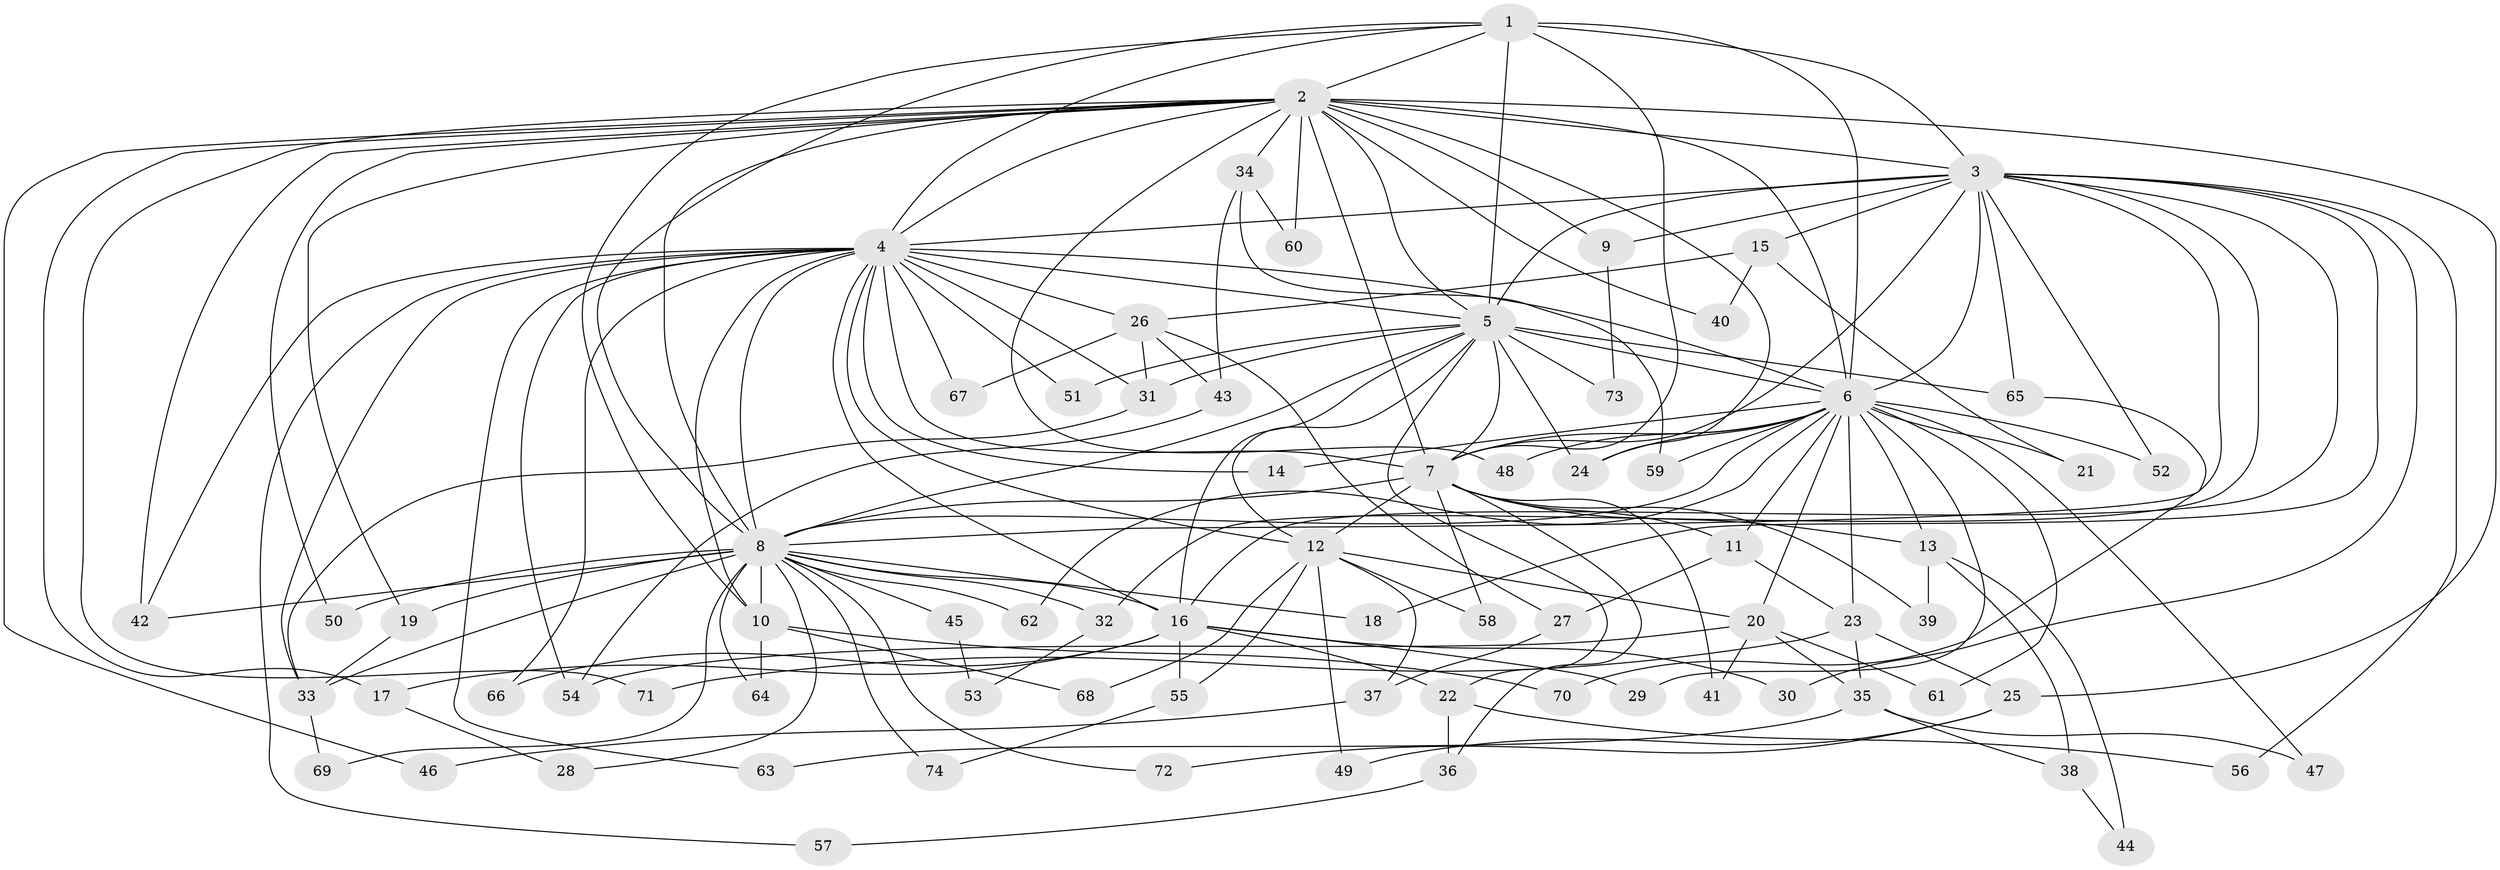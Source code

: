 // original degree distribution, {21: 0.019417475728155338, 14: 0.009708737864077669, 20: 0.009708737864077669, 15: 0.009708737864077669, 10: 0.009708737864077669, 27: 0.009708737864077669, 18: 0.009708737864077669, 23: 0.009708737864077669, 28: 0.009708737864077669, 3: 0.1941747572815534, 6: 0.02912621359223301, 4: 0.04854368932038835, 7: 0.019417475728155338, 2: 0.5436893203883495, 5: 0.05825242718446602, 11: 0.009708737864077669}
// Generated by graph-tools (version 1.1) at 2025/49/03/04/25 22:49:21]
// undirected, 74 vertices, 167 edges
graph export_dot {
  node [color=gray90,style=filled];
  1;
  2;
  3;
  4;
  5;
  6;
  7;
  8;
  9;
  10;
  11;
  12;
  13;
  14;
  15;
  16;
  17;
  18;
  19;
  20;
  21;
  22;
  23;
  24;
  25;
  26;
  27;
  28;
  29;
  30;
  31;
  32;
  33;
  34;
  35;
  36;
  37;
  38;
  39;
  40;
  41;
  42;
  43;
  44;
  45;
  46;
  47;
  48;
  49;
  50;
  51;
  52;
  53;
  54;
  55;
  56;
  57;
  58;
  59;
  60;
  61;
  62;
  63;
  64;
  65;
  66;
  67;
  68;
  69;
  70;
  71;
  72;
  73;
  74;
  1 -- 2 [weight=2.0];
  1 -- 3 [weight=1.0];
  1 -- 4 [weight=2.0];
  1 -- 5 [weight=10.0];
  1 -- 6 [weight=2.0];
  1 -- 7 [weight=2.0];
  1 -- 8 [weight=1.0];
  1 -- 10 [weight=1.0];
  2 -- 3 [weight=2.0];
  2 -- 4 [weight=4.0];
  2 -- 5 [weight=3.0];
  2 -- 6 [weight=2.0];
  2 -- 7 [weight=2.0];
  2 -- 8 [weight=2.0];
  2 -- 9 [weight=1.0];
  2 -- 17 [weight=1.0];
  2 -- 19 [weight=1.0];
  2 -- 24 [weight=1.0];
  2 -- 25 [weight=1.0];
  2 -- 34 [weight=2.0];
  2 -- 40 [weight=1.0];
  2 -- 42 [weight=1.0];
  2 -- 46 [weight=1.0];
  2 -- 48 [weight=1.0];
  2 -- 50 [weight=1.0];
  2 -- 60 [weight=1.0];
  2 -- 71 [weight=1.0];
  3 -- 4 [weight=2.0];
  3 -- 5 [weight=1.0];
  3 -- 6 [weight=2.0];
  3 -- 7 [weight=1.0];
  3 -- 8 [weight=1.0];
  3 -- 9 [weight=1.0];
  3 -- 15 [weight=1.0];
  3 -- 16 [weight=1.0];
  3 -- 18 [weight=1.0];
  3 -- 30 [weight=1.0];
  3 -- 32 [weight=1.0];
  3 -- 52 [weight=1.0];
  3 -- 56 [weight=1.0];
  3 -- 65 [weight=1.0];
  4 -- 5 [weight=2.0];
  4 -- 6 [weight=3.0];
  4 -- 7 [weight=2.0];
  4 -- 8 [weight=3.0];
  4 -- 10 [weight=1.0];
  4 -- 12 [weight=2.0];
  4 -- 14 [weight=1.0];
  4 -- 16 [weight=2.0];
  4 -- 26 [weight=1.0];
  4 -- 31 [weight=1.0];
  4 -- 33 [weight=1.0];
  4 -- 42 [weight=1.0];
  4 -- 51 [weight=1.0];
  4 -- 54 [weight=1.0];
  4 -- 57 [weight=1.0];
  4 -- 63 [weight=1.0];
  4 -- 66 [weight=1.0];
  4 -- 67 [weight=1.0];
  5 -- 6 [weight=2.0];
  5 -- 7 [weight=1.0];
  5 -- 8 [weight=2.0];
  5 -- 12 [weight=1.0];
  5 -- 16 [weight=2.0];
  5 -- 22 [weight=1.0];
  5 -- 24 [weight=1.0];
  5 -- 31 [weight=1.0];
  5 -- 51 [weight=1.0];
  5 -- 65 [weight=1.0];
  5 -- 73 [weight=1.0];
  6 -- 7 [weight=1.0];
  6 -- 8 [weight=1.0];
  6 -- 11 [weight=1.0];
  6 -- 13 [weight=1.0];
  6 -- 14 [weight=1.0];
  6 -- 20 [weight=1.0];
  6 -- 21 [weight=1.0];
  6 -- 23 [weight=1.0];
  6 -- 24 [weight=1.0];
  6 -- 29 [weight=1.0];
  6 -- 47 [weight=1.0];
  6 -- 48 [weight=1.0];
  6 -- 52 [weight=1.0];
  6 -- 59 [weight=1.0];
  6 -- 61 [weight=1.0];
  6 -- 62 [weight=1.0];
  7 -- 8 [weight=1.0];
  7 -- 11 [weight=1.0];
  7 -- 12 [weight=2.0];
  7 -- 13 [weight=1.0];
  7 -- 36 [weight=1.0];
  7 -- 39 [weight=1.0];
  7 -- 41 [weight=1.0];
  7 -- 58 [weight=1.0];
  8 -- 10 [weight=2.0];
  8 -- 16 [weight=1.0];
  8 -- 18 [weight=1.0];
  8 -- 19 [weight=1.0];
  8 -- 28 [weight=1.0];
  8 -- 32 [weight=1.0];
  8 -- 33 [weight=1.0];
  8 -- 42 [weight=1.0];
  8 -- 45 [weight=1.0];
  8 -- 50 [weight=1.0];
  8 -- 62 [weight=1.0];
  8 -- 64 [weight=1.0];
  8 -- 69 [weight=1.0];
  8 -- 72 [weight=1.0];
  8 -- 74 [weight=1.0];
  9 -- 73 [weight=1.0];
  10 -- 64 [weight=1.0];
  10 -- 68 [weight=1.0];
  10 -- 70 [weight=1.0];
  11 -- 23 [weight=1.0];
  11 -- 27 [weight=1.0];
  12 -- 20 [weight=1.0];
  12 -- 37 [weight=1.0];
  12 -- 49 [weight=1.0];
  12 -- 55 [weight=1.0];
  12 -- 58 [weight=1.0];
  12 -- 68 [weight=1.0];
  13 -- 38 [weight=1.0];
  13 -- 39 [weight=1.0];
  13 -- 44 [weight=1.0];
  15 -- 21 [weight=1.0];
  15 -- 26 [weight=1.0];
  15 -- 40 [weight=1.0];
  16 -- 17 [weight=1.0];
  16 -- 22 [weight=1.0];
  16 -- 29 [weight=1.0];
  16 -- 30 [weight=1.0];
  16 -- 55 [weight=1.0];
  16 -- 66 [weight=1.0];
  17 -- 28 [weight=1.0];
  19 -- 33 [weight=1.0];
  20 -- 35 [weight=1.0];
  20 -- 41 [weight=1.0];
  20 -- 54 [weight=2.0];
  20 -- 61 [weight=1.0];
  22 -- 36 [weight=1.0];
  22 -- 56 [weight=1.0];
  23 -- 25 [weight=1.0];
  23 -- 35 [weight=1.0];
  23 -- 71 [weight=1.0];
  25 -- 49 [weight=1.0];
  25 -- 72 [weight=1.0];
  26 -- 27 [weight=1.0];
  26 -- 31 [weight=1.0];
  26 -- 43 [weight=1.0];
  26 -- 67 [weight=1.0];
  27 -- 37 [weight=1.0];
  31 -- 33 [weight=1.0];
  32 -- 53 [weight=1.0];
  33 -- 69 [weight=1.0];
  34 -- 43 [weight=1.0];
  34 -- 59 [weight=1.0];
  34 -- 60 [weight=1.0];
  35 -- 38 [weight=1.0];
  35 -- 47 [weight=1.0];
  35 -- 63 [weight=1.0];
  36 -- 57 [weight=1.0];
  37 -- 46 [weight=1.0];
  38 -- 44 [weight=1.0];
  43 -- 54 [weight=1.0];
  45 -- 53 [weight=1.0];
  55 -- 74 [weight=1.0];
  65 -- 70 [weight=1.0];
}
